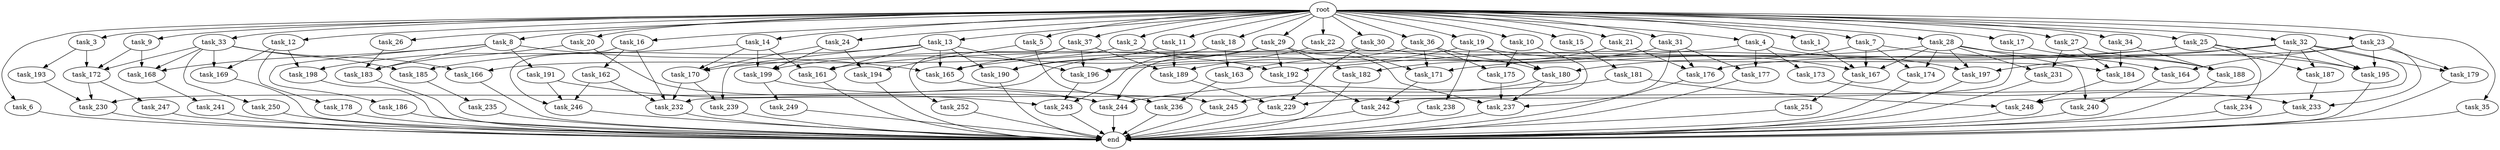 digraph G {
  root [size="0.000000"];
  task_1 [size="1024.000000"];
  task_2 [size="1024.000000"];
  task_3 [size="1024.000000"];
  task_4 [size="1024.000000"];
  task_5 [size="1024.000000"];
  task_6 [size="1024.000000"];
  task_7 [size="1024.000000"];
  task_8 [size="1024.000000"];
  task_9 [size="1024.000000"];
  task_10 [size="1024.000000"];
  task_11 [size="1024.000000"];
  task_12 [size="1024.000000"];
  task_13 [size="1024.000000"];
  task_14 [size="1024.000000"];
  task_15 [size="1024.000000"];
  task_16 [size="1024.000000"];
  task_17 [size="1024.000000"];
  task_18 [size="1024.000000"];
  task_19 [size="1024.000000"];
  task_20 [size="1024.000000"];
  task_21 [size="1024.000000"];
  task_22 [size="1024.000000"];
  task_23 [size="1024.000000"];
  task_24 [size="1024.000000"];
  task_25 [size="1024.000000"];
  task_26 [size="1024.000000"];
  task_27 [size="1024.000000"];
  task_28 [size="1024.000000"];
  task_29 [size="1024.000000"];
  task_30 [size="1024.000000"];
  task_31 [size="1024.000000"];
  task_32 [size="1024.000000"];
  task_33 [size="1024.000000"];
  task_34 [size="1024.000000"];
  task_35 [size="1024.000000"];
  task_36 [size="1024.000000"];
  task_37 [size="1024.000000"];
  task_161 [size="386547056640.000000"];
  task_162 [size="549755813888.000000"];
  task_163 [size="833223655424.000000"];
  task_164 [size="455266533376.000000"];
  task_165 [size="1803886264320.000000"];
  task_166 [size="68719476736.000000"];
  task_167 [size="1108101562368.000000"];
  task_168 [size="876173328384.000000"];
  task_169 [size="171798691840.000000"];
  task_170 [size="377957122048.000000"];
  task_171 [size="1314259992576.000000"];
  task_172 [size="489626271744.000000"];
  task_173 [size="309237645312.000000"];
  task_174 [size="249108103168.000000"];
  task_175 [size="730144440320.000000"];
  task_176 [size="1537598291968.000000"];
  task_177 [size="1005022347264.000000"];
  task_178 [size="137438953472.000000"];
  task_179 [size="730144440320.000000"];
  task_180 [size="558345748480.000000"];
  task_181 [size="309237645312.000000"];
  task_182 [size="635655159808.000000"];
  task_183 [size="764504178688.000000"];
  task_184 [size="1185410973696.000000"];
  task_185 [size="171798691840.000000"];
  task_186 [size="420906795008.000000"];
  task_187 [size="1005022347264.000000"];
  task_188 [size="1005022347264.000000"];
  task_189 [size="1168231104512.000000"];
  task_190 [size="584115552256.000000"];
  task_191 [size="420906795008.000000"];
  task_192 [size="558345748480.000000"];
  task_193 [size="34359738368.000000"];
  task_194 [size="249108103168.000000"];
  task_195 [size="1640677507072.000000"];
  task_196 [size="1211180777472.000000"];
  task_197 [size="833223655424.000000"];
  task_198 [size="171798691840.000000"];
  task_199 [size="283467841536.000000"];
  task_229 [size="1005022347264.000000"];
  task_230 [size="850403524608.000000"];
  task_231 [size="764504178688.000000"];
  task_232 [size="1494648619008.000000"];
  task_233 [size="979252543488.000000"];
  task_234 [size="695784701952.000000"];
  task_235 [size="137438953472.000000"];
  task_236 [size="523986010112.000000"];
  task_237 [size="2465311227904.000000"];
  task_238 [size="214748364800.000000"];
  task_239 [size="352187318272.000000"];
  task_240 [size="292057776128.000000"];
  task_241 [size="420906795008.000000"];
  task_242 [size="1314259992576.000000"];
  task_243 [size="661424963584.000000"];
  task_244 [size="1769526525952.000000"];
  task_245 [size="910533066752.000000"];
  task_246 [size="1279900254208.000000"];
  task_247 [size="214748364800.000000"];
  task_248 [size="1073741824000.000000"];
  task_249 [size="695784701952.000000"];
  task_250 [size="34359738368.000000"];
  task_251 [size="137438953472.000000"];
  task_252 [size="549755813888.000000"];
  end [size="0.000000"];

  root -> task_1 [size="1.000000"];
  root -> task_2 [size="1.000000"];
  root -> task_3 [size="1.000000"];
  root -> task_4 [size="1.000000"];
  root -> task_5 [size="1.000000"];
  root -> task_6 [size="1.000000"];
  root -> task_7 [size="1.000000"];
  root -> task_8 [size="1.000000"];
  root -> task_9 [size="1.000000"];
  root -> task_10 [size="1.000000"];
  root -> task_11 [size="1.000000"];
  root -> task_12 [size="1.000000"];
  root -> task_13 [size="1.000000"];
  root -> task_14 [size="1.000000"];
  root -> task_15 [size="1.000000"];
  root -> task_16 [size="1.000000"];
  root -> task_17 [size="1.000000"];
  root -> task_18 [size="1.000000"];
  root -> task_19 [size="1.000000"];
  root -> task_20 [size="1.000000"];
  root -> task_21 [size="1.000000"];
  root -> task_22 [size="1.000000"];
  root -> task_23 [size="1.000000"];
  root -> task_24 [size="1.000000"];
  root -> task_25 [size="1.000000"];
  root -> task_26 [size="1.000000"];
  root -> task_27 [size="1.000000"];
  root -> task_28 [size="1.000000"];
  root -> task_29 [size="1.000000"];
  root -> task_30 [size="1.000000"];
  root -> task_31 [size="1.000000"];
  root -> task_32 [size="1.000000"];
  root -> task_33 [size="1.000000"];
  root -> task_34 [size="1.000000"];
  root -> task_35 [size="1.000000"];
  root -> task_36 [size="1.000000"];
  root -> task_37 [size="1.000000"];
  task_1 -> task_167 [size="301989888.000000"];
  task_2 -> task_166 [size="33554432.000000"];
  task_2 -> task_192 [size="33554432.000000"];
  task_3 -> task_172 [size="33554432.000000"];
  task_3 -> task_193 [size="33554432.000000"];
  task_4 -> task_170 [size="301989888.000000"];
  task_4 -> task_173 [size="301989888.000000"];
  task_4 -> task_177 [size="301989888.000000"];
  task_4 -> task_197 [size="301989888.000000"];
  task_5 -> task_194 [size="209715200.000000"];
  task_5 -> task_245 [size="209715200.000000"];
  task_6 -> end [size="1.000000"];
  task_7 -> task_164 [size="33554432.000000"];
  task_7 -> task_167 [size="33554432.000000"];
  task_7 -> task_174 [size="33554432.000000"];
  task_7 -> task_180 [size="33554432.000000"];
  task_8 -> task_165 [size="411041792.000000"];
  task_8 -> task_168 [size="411041792.000000"];
  task_8 -> task_183 [size="411041792.000000"];
  task_8 -> task_186 [size="411041792.000000"];
  task_8 -> task_191 [size="411041792.000000"];
  task_9 -> task_168 [size="411041792.000000"];
  task_9 -> task_172 [size="411041792.000000"];
  task_10 -> task_175 [size="411041792.000000"];
  task_10 -> task_229 [size="411041792.000000"];
  task_11 -> task_189 [size="301989888.000000"];
  task_11 -> task_190 [size="301989888.000000"];
  task_12 -> task_169 [size="134217728.000000"];
  task_12 -> task_178 [size="134217728.000000"];
  task_12 -> task_198 [size="134217728.000000"];
  task_13 -> task_161 [size="134217728.000000"];
  task_13 -> task_165 [size="134217728.000000"];
  task_13 -> task_185 [size="134217728.000000"];
  task_13 -> task_190 [size="134217728.000000"];
  task_13 -> task_196 [size="134217728.000000"];
  task_13 -> task_239 [size="134217728.000000"];
  task_14 -> task_161 [size="33554432.000000"];
  task_14 -> task_170 [size="33554432.000000"];
  task_14 -> task_198 [size="33554432.000000"];
  task_14 -> task_199 [size="33554432.000000"];
  task_15 -> task_181 [size="301989888.000000"];
  task_16 -> task_162 [size="536870912.000000"];
  task_16 -> task_232 [size="536870912.000000"];
  task_16 -> task_246 [size="536870912.000000"];
  task_17 -> task_188 [size="33554432.000000"];
  task_17 -> task_242 [size="33554432.000000"];
  task_18 -> task_163 [size="134217728.000000"];
  task_18 -> task_190 [size="134217728.000000"];
  task_19 -> task_180 [size="209715200.000000"];
  task_19 -> task_184 [size="209715200.000000"];
  task_19 -> task_196 [size="209715200.000000"];
  task_19 -> task_238 [size="209715200.000000"];
  task_20 -> task_183 [size="301989888.000000"];
  task_20 -> task_244 [size="301989888.000000"];
  task_21 -> task_176 [size="411041792.000000"];
  task_21 -> task_182 [size="411041792.000000"];
  task_22 -> task_171 [size="301989888.000000"];
  task_22 -> task_196 [size="301989888.000000"];
  task_23 -> task_164 [size="411041792.000000"];
  task_23 -> task_176 [size="411041792.000000"];
  task_23 -> task_179 [size="411041792.000000"];
  task_23 -> task_195 [size="411041792.000000"];
  task_23 -> task_233 [size="411041792.000000"];
  task_24 -> task_170 [size="33554432.000000"];
  task_24 -> task_194 [size="33554432.000000"];
  task_24 -> task_199 [size="33554432.000000"];
  task_25 -> task_165 [size="679477248.000000"];
  task_25 -> task_171 [size="679477248.000000"];
  task_25 -> task_187 [size="679477248.000000"];
  task_25 -> task_195 [size="679477248.000000"];
  task_25 -> task_234 [size="679477248.000000"];
  task_26 -> task_183 [size="33554432.000000"];
  task_27 -> task_184 [size="536870912.000000"];
  task_27 -> task_188 [size="536870912.000000"];
  task_27 -> task_231 [size="536870912.000000"];
  task_28 -> task_161 [size="209715200.000000"];
  task_28 -> task_167 [size="209715200.000000"];
  task_28 -> task_174 [size="209715200.000000"];
  task_28 -> task_195 [size="209715200.000000"];
  task_28 -> task_197 [size="209715200.000000"];
  task_28 -> task_231 [size="209715200.000000"];
  task_28 -> task_240 [size="209715200.000000"];
  task_29 -> task_182 [size="209715200.000000"];
  task_29 -> task_192 [size="209715200.000000"];
  task_29 -> task_199 [size="209715200.000000"];
  task_29 -> task_230 [size="209715200.000000"];
  task_29 -> task_237 [size="209715200.000000"];
  task_29 -> task_243 [size="209715200.000000"];
  task_30 -> task_167 [size="536870912.000000"];
  task_30 -> task_229 [size="536870912.000000"];
  task_30 -> task_244 [size="536870912.000000"];
  task_31 -> task_163 [size="679477248.000000"];
  task_31 -> task_176 [size="679477248.000000"];
  task_31 -> task_177 [size="679477248.000000"];
  task_31 -> task_237 [size="679477248.000000"];
  task_32 -> task_179 [size="301989888.000000"];
  task_32 -> task_187 [size="301989888.000000"];
  task_32 -> task_192 [size="301989888.000000"];
  task_32 -> task_195 [size="301989888.000000"];
  task_32 -> task_197 [size="301989888.000000"];
  task_32 -> task_232 [size="301989888.000000"];
  task_32 -> task_248 [size="301989888.000000"];
  task_33 -> task_166 [size="33554432.000000"];
  task_33 -> task_168 [size="33554432.000000"];
  task_33 -> task_169 [size="33554432.000000"];
  task_33 -> task_172 [size="33554432.000000"];
  task_33 -> task_185 [size="33554432.000000"];
  task_33 -> task_250 [size="33554432.000000"];
  task_34 -> task_184 [size="411041792.000000"];
  task_34 -> task_188 [size="411041792.000000"];
  task_35 -> end [size="1.000000"];
  task_36 -> task_171 [size="301989888.000000"];
  task_36 -> task_175 [size="301989888.000000"];
  task_36 -> task_180 [size="301989888.000000"];
  task_36 -> task_189 [size="301989888.000000"];
  task_37 -> task_165 [size="536870912.000000"];
  task_37 -> task_189 [size="536870912.000000"];
  task_37 -> task_196 [size="536870912.000000"];
  task_37 -> task_252 [size="536870912.000000"];
  task_161 -> end [size="1.000000"];
  task_162 -> task_232 [size="411041792.000000"];
  task_162 -> task_246 [size="411041792.000000"];
  task_163 -> task_236 [size="209715200.000000"];
  task_164 -> task_240 [size="75497472.000000"];
  task_165 -> task_236 [size="301989888.000000"];
  task_166 -> end [size="1.000000"];
  task_167 -> task_251 [size="134217728.000000"];
  task_168 -> task_241 [size="411041792.000000"];
  task_169 -> end [size="1.000000"];
  task_170 -> task_232 [size="209715200.000000"];
  task_170 -> task_239 [size="209715200.000000"];
  task_171 -> task_242 [size="411041792.000000"];
  task_172 -> task_230 [size="209715200.000000"];
  task_172 -> task_247 [size="209715200.000000"];
  task_173 -> task_233 [size="411041792.000000"];
  task_174 -> end [size="1.000000"];
  task_175 -> task_237 [size="838860800.000000"];
  task_176 -> end [size="1.000000"];
  task_177 -> end [size="1.000000"];
  task_178 -> end [size="1.000000"];
  task_179 -> end [size="1.000000"];
  task_180 -> task_237 [size="679477248.000000"];
  task_180 -> task_245 [size="679477248.000000"];
  task_181 -> task_244 [size="209715200.000000"];
  task_181 -> task_248 [size="209715200.000000"];
  task_182 -> end [size="1.000000"];
  task_183 -> end [size="1.000000"];
  task_184 -> task_248 [size="536870912.000000"];
  task_185 -> task_235 [size="134217728.000000"];
  task_186 -> end [size="1.000000"];
  task_187 -> task_233 [size="134217728.000000"];
  task_188 -> end [size="1.000000"];
  task_189 -> task_229 [size="33554432.000000"];
  task_190 -> end [size="1.000000"];
  task_191 -> task_243 [size="301989888.000000"];
  task_191 -> task_246 [size="301989888.000000"];
  task_192 -> task_242 [size="838860800.000000"];
  task_193 -> task_230 [size="411041792.000000"];
  task_194 -> end [size="1.000000"];
  task_195 -> end [size="1.000000"];
  task_196 -> task_243 [size="134217728.000000"];
  task_197 -> end [size="1.000000"];
  task_198 -> end [size="1.000000"];
  task_199 -> task_244 [size="679477248.000000"];
  task_199 -> task_249 [size="679477248.000000"];
  task_229 -> end [size="1.000000"];
  task_230 -> end [size="1.000000"];
  task_231 -> end [size="1.000000"];
  task_232 -> end [size="1.000000"];
  task_233 -> end [size="1.000000"];
  task_234 -> end [size="1.000000"];
  task_235 -> end [size="1.000000"];
  task_236 -> end [size="1.000000"];
  task_237 -> end [size="1.000000"];
  task_238 -> end [size="1.000000"];
  task_239 -> end [size="1.000000"];
  task_240 -> end [size="1.000000"];
  task_241 -> end [size="1.000000"];
  task_242 -> end [size="1.000000"];
  task_243 -> end [size="1.000000"];
  task_244 -> end [size="1.000000"];
  task_245 -> end [size="1.000000"];
  task_246 -> end [size="1.000000"];
  task_247 -> end [size="1.000000"];
  task_248 -> end [size="1.000000"];
  task_249 -> end [size="1.000000"];
  task_250 -> end [size="1.000000"];
  task_251 -> end [size="1.000000"];
  task_252 -> end [size="1.000000"];
}
